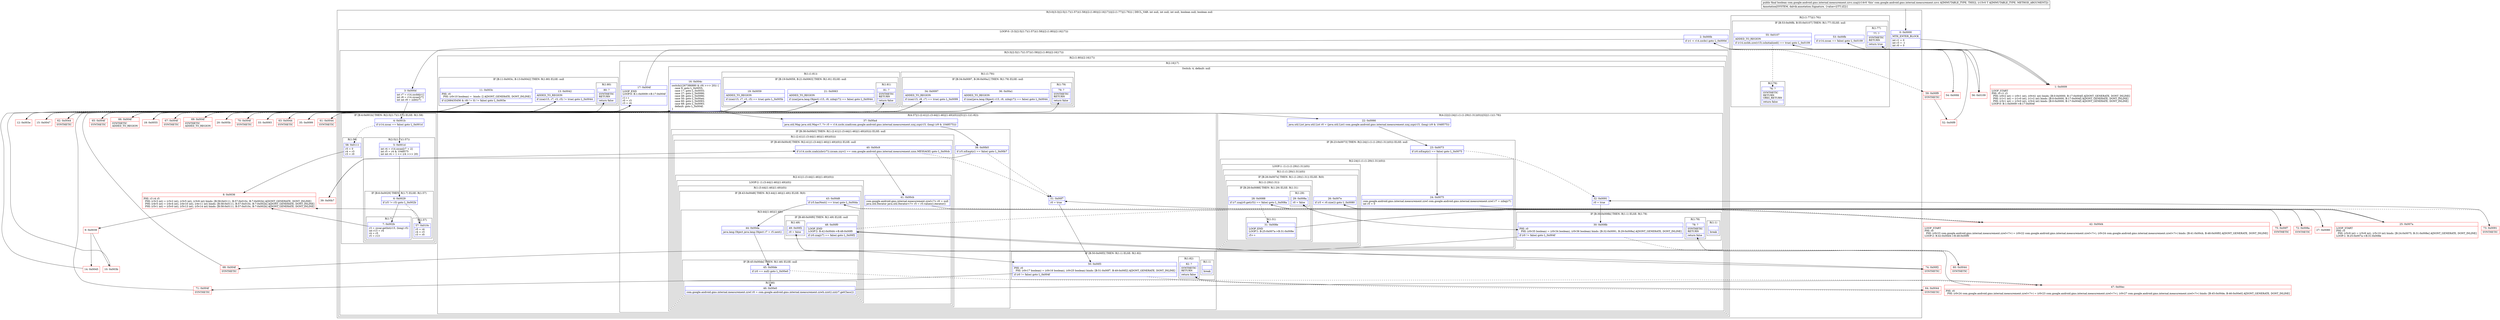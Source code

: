 digraph "CFG forcom.google.android.gms.internal.measurement.zzvz.zzaj(Ljava\/lang\/Object;)Z" {
subgraph cluster_Region_2108606222 {
label = "R(3:0|(3:3|(2:5|(1:7)(1:57))(1:58)|(2:(1:80)|(2:16|17)))|(2:(1:77)|(1:76))) | DECL_VAR: int null, int null, int null, boolean null, boolean null\l";
node [shape=record,color=blue];
Node_0 [shape=record,label="{0\:\ 0x0000|MTH_ENTER_BLOCK\l|int r1 = 0\lint r3 = \-1\lint r0 = 0\l}"];
subgraph cluster_LoopRegion_301742745 {
label = "LOOP:0: (3:3|(2:5|(1:7)(1:57))(1:58)|(2:(1:80)|(2:16|17)))";
node [shape=record,color=blue];
Node_2 [shape=record,label="{2\:\ 0x000b|if (r1 \< r14.zzcbc) goto L_0x000d\l}"];
subgraph cluster_Region_1148963896 {
label = "R(3:3|(2:5|(1:7)(1:57))(1:58)|(2:(1:80)|(2:16|17)))";
node [shape=record,color=blue];
Node_3 [shape=record,label="{3\:\ 0x000d|int r7 = r14.zzcbb[r1]\lint r8 = r14.zzcas[r7]\lint int r9 = zzbt(r7)\l}"];
subgraph cluster_IfRegion_1635028209 {
label = "IF [B:4:0x001b] THEN: R(2:5|(1:7)(1:57)) ELSE: R(1:58)";
node [shape=record,color=blue];
Node_4 [shape=record,label="{4\:\ 0x001b|if (r14.zzcaz == false) goto L_0x001d\l}"];
subgraph cluster_Region_1642880432 {
label = "R(2:5|(1:7)(1:57))";
node [shape=record,color=blue];
Node_5 [shape=record,label="{5\:\ 0x001d|int r4 = r14.zzcas[r7 + 2]\lint r5 = r4 & 1048575\lint int r4 = 1 \<\< (r4 \>\>\> 20)\l}"];
subgraph cluster_IfRegion_1340531982 {
label = "IF [B:6:0x0029] THEN: R(1:7) ELSE: R(1:57)";
node [shape=record,color=blue];
Node_6 [shape=record,label="{6\:\ 0x0029|if (r5 != r3) goto L_0x002b\l}"];
subgraph cluster_Region_1053265483 {
label = "R(1:7)";
node [shape=record,color=blue];
Node_7 [shape=record,label="{7\:\ 0x002b|r3 = zzcar.getInt(r15, (long) r5)\lint r13 = r4\lr4 = r5\lr5 = r13\l}"];
}
subgraph cluster_Region_187998180 {
label = "R(1:57)";
node [shape=record,color=blue];
Node_57 [shape=record,label="{57\:\ 0x010c|r5 = r4\lr4 = r3\lr3 = r0\l}"];
}
}
}
subgraph cluster_Region_2070693097 {
label = "R(1:58)";
node [shape=record,color=blue];
Node_58 [shape=record,label="{58\:\ 0x0111|r5 = 0\lr4 = r3\lr3 = r0\l}"];
}
}
subgraph cluster_Region_607939263 {
label = "R(2:(1:80)|(2:16|17))";
node [shape=record,color=blue];
subgraph cluster_IfRegion_425335318 {
label = "IF [B:11:0x003c, B:13:0x0042] THEN: R(1:80) ELSE: null";
node [shape=record,color=blue];
Node_11 [shape=record,label="{11\:\ 0x003c|PHI: r0 \l  PHI: (r0v10 boolean) =  binds: [] A[DONT_GENERATE, DONT_INLINE]\l|if (((268435456 & r9) != 0) != false) goto L_0x003e\l}"];
Node_13 [shape=record,label="{13\:\ 0x0042|ADDED_TO_REGION\l|if (zza(r15, r7, r3, r5) != true) goto L_0x0044\l}"];
subgraph cluster_Region_1412557255 {
label = "R(1:80)";
node [shape=record,color=blue];
Node_80 [shape=record,label="{80\:\ ?|SYNTHETIC\lRETURN\l|return false\l}"];
}
}
subgraph cluster_Region_259620339 {
label = "R(2:16|17)";
node [shape=record,color=blue];
subgraph cluster_SwitchRegion_540890219 {
label = "Switch: 4, default: null";
node [shape=record,color=blue];
Node_16 [shape=record,label="{16\:\ 0x004c|switch(((267386880 & r9) \>\>\> 20)) \{\l    case 9: goto L_0x0055;\l    case 17: goto L_0x0055;\l    case 27: goto L_0x0066;\l    case 49: goto L_0x0066;\l    case 50: goto L_0x00a4;\l    case 60: goto L_0x0093;\l    case 68: goto L_0x0093;\l    default: goto L_0x004f;\l\}\l}"];
subgraph cluster_Region_2047772852 {
label = "R(1:(1:81))";
node [shape=record,color=blue];
subgraph cluster_IfRegion_910064998 {
label = "IF [B:19:0x0059, B:21:0x0063] THEN: R(1:81) ELSE: null";
node [shape=record,color=blue];
Node_19 [shape=record,label="{19\:\ 0x0059|ADDED_TO_REGION\l|if (zza(r15, r7, r3, r5) == true) goto L_0x005b\l}"];
Node_21 [shape=record,label="{21\:\ 0x0063|ADDED_TO_REGION\l|if (zza((java.lang.Object) r15, r9, zzbq(r7)) == false) goto L_0x0044\l}"];
subgraph cluster_Region_1071153152 {
label = "R(1:81)";
node [shape=record,color=blue];
Node_81 [shape=record,label="{81\:\ ?|SYNTHETIC\lRETURN\l|return false\l}"];
}
}
}
subgraph cluster_Region_1862124084 {
label = "R(4:22|(2:24|(1:(1:(1:29)(1:31))(0)))|32|(1:1)(1:78))";
node [shape=record,color=blue];
Node_22 [shape=record,label="{22\:\ 0x0066|java.util.List java.util.List r0 = (java.util.List) com.google.android.gms.internal.measurement.zzxj.zzp(r15, (long) (r9 & 1048575))\l}"];
subgraph cluster_IfRegion_1615980957 {
label = "IF [B:23:0x0073] THEN: R(2:24|(1:(1:(1:29)(1:31))(0))) ELSE: null";
node [shape=record,color=blue];
Node_23 [shape=record,label="{23\:\ 0x0073|if (r0.isEmpty() == false) goto L_0x0075\l}"];
subgraph cluster_Region_795622468 {
label = "R(2:24|(1:(1:(1:29)(1:31))(0)))";
node [shape=record,color=blue];
Node_24 [shape=record,label="{24\:\ 0x0075|com.google.android.gms.internal.measurement.zzwl com.google.android.gms.internal.measurement.zzwl r7 = zzbq(r7)\lint r5 = 0\l}"];
subgraph cluster_LoopRegion_2029419734 {
label = "LOOP:1: (1:(1:(1:29)(1:31))(0))";
node [shape=record,color=blue];
subgraph cluster_Region_601021918 {
label = "R(1:(1:(1:29)(1:31))(0))";
node [shape=record,color=blue];
subgraph cluster_IfRegion_1437761280 {
label = "IF [B:26:0x007e] THEN: R(1:(1:29)(1:31)) ELSE: R(0)";
node [shape=record,color=blue];
Node_26 [shape=record,label="{26\:\ 0x007e|if (r5 \< r0.size()) goto L_0x0080\l}"];
subgraph cluster_Region_756529720 {
label = "R(1:(1:29)(1:31))";
node [shape=record,color=blue];
subgraph cluster_IfRegion_1972925521 {
label = "IF [B:28:0x0088] THEN: R(1:29) ELSE: R(1:31)";
node [shape=record,color=blue];
Node_28 [shape=record,label="{28\:\ 0x0088|if (r7.zzaj(r0.get(r5)) == false) goto L_0x008a\l}"];
subgraph cluster_Region_1369210098 {
label = "R(1:29)";
node [shape=record,color=blue];
Node_29 [shape=record,label="{29\:\ 0x008a|r0 = false\l}"];
}
subgraph cluster_Region_1055812189 {
label = "R(1:31)";
node [shape=record,color=blue];
Node_31 [shape=record,label="{31\:\ 0x008e|LOOP_END\lLOOP:1: B:25:0x007a\-\>B:31:0x008e\l|r5++\l}"];
}
}
}
subgraph cluster_Region_1446311706 {
label = "R(0)";
node [shape=record,color=blue];
}
}
}
}
}
}
Node_32 [shape=record,label="{32\:\ 0x0091|r0 = true\l}"];
subgraph cluster_IfRegion_502211014 {
label = "IF [B:30:0x008b] THEN: R(1:1) ELSE: R(1:78)";
node [shape=record,color=blue];
Node_30 [shape=record,label="{30\:\ 0x008b|PHI: r0 \l  PHI: (r0v35 boolean) = (r0v34 boolean), (r0v36 boolean) binds: [B:32:0x0091, B:29:0x008a] A[DONT_GENERATE, DONT_INLINE]\l|if (r0 != false) goto L_0x004f\l}"];
subgraph cluster_Region_677782408 {
label = "R(1:1)";
node [shape=record,color=blue];
Node_InsnContainer_951098054 [shape=record,label="{|break\l}"];
}
subgraph cluster_Region_1238185709 {
label = "R(1:78)";
node [shape=record,color=blue];
Node_78 [shape=record,label="{78\:\ ?|SYNTHETIC\lRETURN\l|return false\l}"];
}
}
}
subgraph cluster_Region_904317674 {
label = "R(4:37|(1:(2:41|(1:(3:44|(1:46)|(1:49))(0))))|51|(1:1)(1:82))";
node [shape=record,color=blue];
Node_37 [shape=record,label="{37\:\ 0x00a4|java.util.Map java.util.Map\<?, ?\> r5 = r14.zzcbi.zzad(com.google.android.gms.internal.measurement.zzxj.zzp(r15, (long) (r9 & 1048575)))\l}"];
subgraph cluster_IfRegion_1955798004 {
label = "IF [B:38:0x00b5] THEN: R(1:(2:41|(1:(3:44|(1:46)|(1:49))(0)))) ELSE: null";
node [shape=record,color=blue];
Node_38 [shape=record,label="{38\:\ 0x00b5|if (r5.isEmpty() == false) goto L_0x00b7\l}"];
subgraph cluster_Region_768139011 {
label = "R(1:(2:41|(1:(3:44|(1:46)|(1:49))(0))))";
node [shape=record,color=blue];
subgraph cluster_IfRegion_753853892 {
label = "IF [B:40:0x00c9] THEN: R(2:41|(1:(3:44|(1:46)|(1:49))(0))) ELSE: null";
node [shape=record,color=blue];
Node_40 [shape=record,label="{40\:\ 0x00c9|if (r14.zzcbi.zzah(zzbr(r7)).zzcam.zzyv() == com.google.android.gms.internal.measurement.zzxx.MESSAGE) goto L_0x00cb\l}"];
subgraph cluster_Region_1962904368 {
label = "R(2:41|(1:(3:44|(1:46)|(1:49))(0)))";
node [shape=record,color=blue];
Node_41 [shape=record,label="{41\:\ 0x00cb|com.google.android.gms.internal.measurement.zzwl\<?\> r0 = null\ljava.util.Iterator java.util.Iterator\<?\> r5 = r5.values().iterator()\l}"];
subgraph cluster_LoopRegion_883671889 {
label = "LOOP:2: (1:(3:44|(1:46)|(1:49))(0))";
node [shape=record,color=blue];
subgraph cluster_Region_141625768 {
label = "R(1:(3:44|(1:46)|(1:49))(0))";
node [shape=record,color=blue];
subgraph cluster_IfRegion_190147564 {
label = "IF [B:43:0x00d8] THEN: R(3:44|(1:46)|(1:49)) ELSE: R(0)";
node [shape=record,color=blue];
Node_43 [shape=record,label="{43\:\ 0x00d8|if (r5.hasNext() == true) goto L_0x00da\l}"];
subgraph cluster_Region_680629814 {
label = "R(3:44|(1:46)|(1:49))";
node [shape=record,color=blue];
Node_44 [shape=record,label="{44\:\ 0x00da|java.lang.Object java.lang.Object r7 = r5.next()\l}"];
subgraph cluster_IfRegion_425343579 {
label = "IF [B:45:0x00de] THEN: R(1:46) ELSE: null";
node [shape=record,color=blue];
Node_45 [shape=record,label="{45\:\ 0x00de|if (r0 == null) goto L_0x00e0\l}"];
subgraph cluster_Region_1970983867 {
label = "R(1:46)";
node [shape=record,color=blue];
Node_46 [shape=record,label="{46\:\ 0x00e0|com.google.android.gms.internal.measurement.zzwl r0 = com.google.android.gms.internal.measurement.zzwh.zzxt().zzi(r7.getClass())\l}"];
}
}
subgraph cluster_IfRegion_292848715 {
label = "IF [B:48:0x00f0] THEN: R(1:49) ELSE: null";
node [shape=record,color=blue];
Node_48 [shape=record,label="{48\:\ 0x00f0|LOOP_END\lLOOP:2: B:42:0x00d4\-\>B:48:0x00f0\l|if (r0.zzaj(r7) == false) goto L_0x00f2\l}"];
subgraph cluster_Region_2009968351 {
label = "R(1:49)";
node [shape=record,color=blue];
Node_49 [shape=record,label="{49\:\ 0x00f2|r0 = false\l}"];
}
}
}
subgraph cluster_Region_682310677 {
label = "R(0)";
node [shape=record,color=blue];
}
}
}
}
}
}
}
}
Node_51 [shape=record,label="{51\:\ 0x00f7|r0 = true\l}"];
subgraph cluster_IfRegion_1139855044 {
label = "IF [B:50:0x00f3] THEN: R(1:1) ELSE: R(1:82)";
node [shape=record,color=blue];
Node_50 [shape=record,label="{50\:\ 0x00f3|PHI: r0 \l  PHI: (r0v17 boolean) = (r0v16 boolean), (r0v25 boolean) binds: [B:51:0x00f7, B:49:0x00f2] A[DONT_GENERATE, DONT_INLINE]\l|if (r0 != false) goto L_0x004f\l}"];
subgraph cluster_Region_690699424 {
label = "R(1:1)";
node [shape=record,color=blue];
Node_InsnContainer_689392740 [shape=record,label="{|break\l}"];
}
subgraph cluster_Region_1479382727 {
label = "R(1:82)";
node [shape=record,color=blue];
Node_82 [shape=record,label="{82\:\ ?|SYNTHETIC\lRETURN\l|return false\l}"];
}
}
}
subgraph cluster_Region_493811176 {
label = "R(1:(1:79))";
node [shape=record,color=blue];
subgraph cluster_IfRegion_1697501413 {
label = "IF [B:34:0x0097, B:36:0x00a1] THEN: R(1:79) ELSE: null";
node [shape=record,color=blue];
Node_34 [shape=record,label="{34\:\ 0x0097|ADDED_TO_REGION\l|if (zza(r15, r8, r7) == true) goto L_0x0099\l}"];
Node_36 [shape=record,label="{36\:\ 0x00a1|ADDED_TO_REGION\l|if (zza((java.lang.Object) r15, r9, zzbq(r7)) == false) goto L_0x0044\l}"];
subgraph cluster_Region_1842353369 {
label = "R(1:79)";
node [shape=record,color=blue];
Node_79 [shape=record,label="{79\:\ ?|SYNTHETIC\lRETURN\l|return false\l}"];
}
}
}
}
Node_17 [shape=record,label="{17\:\ 0x004f|LOOP_END\lLOOP:0: B:1:0x0009\-\>B:17:0x004f\l|r1++\lr0 = r3\lr3 = r4\l}"];
}
}
}
}
subgraph cluster_Region_2117538155 {
label = "R(2:(1:77)|(1:76))";
node [shape=record,color=blue];
subgraph cluster_IfRegion_1251486660 {
label = "IF [B:53:0x00fb, B:55:0x0107] THEN: R(1:77) ELSE: null";
node [shape=record,color=blue];
Node_53 [shape=record,label="{53\:\ 0x00fb|if (r14.zzcax == false) goto L_0x0109\l}"];
Node_55 [shape=record,label="{55\:\ 0x0107|ADDED_TO_REGION\l|if (r14.zzcbh.zzw(r15).isInitialized() == true) goto L_0x0109\l}"];
subgraph cluster_Region_548624074 {
label = "R(1:77)";
node [shape=record,color=blue];
Node_77 [shape=record,label="{77\:\ ?|SYNTHETIC\lRETURN\l|return true\l}"];
}
}
subgraph cluster_Region_1302915289 {
label = "R(1:76)";
node [shape=record,color=blue];
Node_76 [shape=record,label="{76\:\ ?|SYNTHETIC\lRETURN\lORIG_RETURN\l|return false\l}"];
}
}
}
Node_1 [shape=record,color=red,label="{1\:\ 0x0009|LOOP_START\lPHI: r0 r1 r3 \l  PHI: (r0v2 int) = (r0v1 int), (r0v41 int) binds: [B:0:0x0000, B:17:0x004f] A[DONT_GENERATE, DONT_INLINE]\l  PHI: (r1v1 int) = (r1v0 int), (r1v2 int) binds: [B:0:0x0000, B:17:0x004f] A[DONT_GENERATE, DONT_INLINE]\l  PHI: (r3v1 int) = (r3v0 int), (r3v4 int) binds: [B:0:0x0000, B:17:0x004f] A[DONT_GENERATE, DONT_INLINE]\lLOOP:0: B:1:0x0009\-\>B:17:0x004f\l}"];
Node_8 [shape=record,color=red,label="{8\:\ 0x0036|PHI: r3 r4 r5 \l  PHI: (r3v3 int) = (r3v2 int), (r3v5 int), (r3v6 int) binds: [B:58:0x0111, B:57:0x010c, B:7:0x002b] A[DONT_GENERATE, DONT_INLINE]\l  PHI: (r4v5 int) = (r4v4 int), (r4v10 int), (r4v11 int) binds: [B:58:0x0111, B:57:0x010c, B:7:0x002b] A[DONT_GENERATE, DONT_INLINE]\l  PHI: (r5v1 int) = (r5v0 int), (r5v13 int), (r5v14 int) binds: [B:58:0x0111, B:57:0x010c, B:7:0x002b] A[DONT_GENERATE, DONT_INLINE]\l}"];
Node_9 [shape=record,color=red,label="{9\:\ 0x0039}"];
Node_10 [shape=record,color=red,label="{10\:\ 0x003b}"];
Node_12 [shape=record,color=red,label="{12\:\ 0x003e}"];
Node_14 [shape=record,color=red,label="{14\:\ 0x0045}"];
Node_15 [shape=record,color=red,label="{15\:\ 0x0047}"];
Node_18 [shape=record,color=red,label="{18\:\ 0x0055}"];
Node_20 [shape=record,color=red,label="{20\:\ 0x005b}"];
Node_25 [shape=record,color=red,label="{25\:\ 0x007a|LOOP_START\lPHI: r5 \l  PHI: (r5v9 int) = (r5v8 int), (r5v10 int) binds: [B:24:0x0075, B:31:0x008e] A[DONT_GENERATE, DONT_INLINE]\lLOOP:1: B:25:0x007a\-\>B:31:0x008e\l}"];
Node_27 [shape=record,color=red,label="{27\:\ 0x0080}"];
Node_33 [shape=record,color=red,label="{33\:\ 0x0093}"];
Node_35 [shape=record,color=red,label="{35\:\ 0x0099}"];
Node_39 [shape=record,color=red,label="{39\:\ 0x00b7}"];
Node_42 [shape=record,color=red,label="{42\:\ 0x00d4|LOOP_START\lPHI: r0 \l  PHI: (r0v23 com.google.android.gms.internal.measurement.zzwl\<?\>) = (r0v22 com.google.android.gms.internal.measurement.zzwl\<?\>), (r0v24 com.google.android.gms.internal.measurement.zzwl\<?\>) binds: [B:41:0x00cb, B:48:0x00f0] A[DONT_GENERATE, DONT_INLINE]\lLOOP:2: B:42:0x00d4\-\>B:48:0x00f0\l}"];
Node_47 [shape=record,color=red,label="{47\:\ 0x00ec|PHI: r0 \l  PHI: (r0v24 com.google.android.gms.internal.measurement.zzwl\<?\>) = (r0v23 com.google.android.gms.internal.measurement.zzwl\<?\>), (r0v27 com.google.android.gms.internal.measurement.zzwl\<?\>) binds: [B:45:0x00de, B:46:0x00e0] A[DONT_GENERATE, DONT_INLINE]\l}"];
Node_52 [shape=record,color=red,label="{52\:\ 0x00f9}"];
Node_54 [shape=record,color=red,label="{54\:\ 0x00fd}"];
Node_56 [shape=record,color=red,label="{56\:\ 0x0109}"];
Node_59 [shape=record,color=red,label="{59\:\ 0x00f9|SYNTHETIC\l}"];
Node_60 [shape=record,color=red,label="{60\:\ 0x0044|SYNTHETIC\l}"];
Node_61 [shape=record,color=red,label="{61\:\ 0x0044|SYNTHETIC\l}"];
Node_62 [shape=record,color=red,label="{62\:\ 0x0044|SYNTHETIC\l}"];
Node_63 [shape=record,color=red,label="{63\:\ 0x0044|SYNTHETIC\l}"];
Node_64 [shape=record,color=red,label="{64\:\ 0x0044|SYNTHETIC\l}"];
Node_65 [shape=record,color=red,label="{65\:\ 0x004f|SYNTHETIC\l}"];
Node_66 [shape=record,color=red,label="{66\:\ 0x004f|SYNTHETIC\lADDED_TO_REGION\l}"];
Node_67 [shape=record,color=red,label="{67\:\ 0x004f|SYNTHETIC\l}"];
Node_68 [shape=record,color=red,label="{68\:\ 0x004f|SYNTHETIC\l}"];
Node_69 [shape=record,color=red,label="{69\:\ 0x004f|SYNTHETIC\lADDED_TO_REGION\l}"];
Node_70 [shape=record,color=red,label="{70\:\ 0x004f|SYNTHETIC\l}"];
Node_71 [shape=record,color=red,label="{71\:\ 0x004f|SYNTHETIC\l}"];
Node_72 [shape=record,color=red,label="{72\:\ 0x008a|SYNTHETIC\l}"];
Node_73 [shape=record,color=red,label="{73\:\ 0x0091|SYNTHETIC\l}"];
Node_74 [shape=record,color=red,label="{74\:\ 0x00f2|SYNTHETIC\l}"];
Node_75 [shape=record,color=red,label="{75\:\ 0x00f7|SYNTHETIC\l}"];
MethodNode[shape=record,label="{public final boolean com.google.android.gms.internal.measurement.zzvz.zzaj((r14v0 'this' com.google.android.gms.internal.measurement.zzvz A[IMMUTABLE_TYPE, THIS]), (r15v0 T A[IMMUTABLE_TYPE, METHOD_ARGUMENT]))  | Annotation[SYSTEM, dalvik.annotation.Signature, \{value=[(TT;)Z]\}]\l}"];
MethodNode -> Node_0;
Node_0 -> Node_1;
Node_2 -> Node_3;
Node_2 -> Node_59[style=dashed];
Node_3 -> Node_4;
Node_4 -> Node_5;
Node_4 -> Node_58[style=dashed];
Node_5 -> Node_6;
Node_6 -> Node_7;
Node_6 -> Node_57[style=dashed];
Node_7 -> Node_8;
Node_57 -> Node_8;
Node_58 -> Node_8;
Node_11 -> Node_12;
Node_11 -> Node_15[style=dashed];
Node_13 -> Node_15[style=dashed];
Node_13 -> Node_62;
Node_16 -> Node_18;
Node_16 -> Node_22;
Node_16 -> Node_33;
Node_16 -> Node_37;
Node_16 -> Node_65;
Node_19 -> Node_20;
Node_19 -> Node_66[style=dashed];
Node_21 -> Node_63;
Node_21 -> Node_67[style=dashed];
Node_22 -> Node_23;
Node_23 -> Node_24;
Node_23 -> Node_32[style=dashed];
Node_24 -> Node_25;
Node_26 -> Node_27;
Node_26 -> Node_73[style=dashed];
Node_28 -> Node_31[style=dashed];
Node_28 -> Node_72;
Node_29 -> Node_30;
Node_31 -> Node_25;
Node_32 -> Node_30;
Node_30 -> Node_60[style=dashed];
Node_30 -> Node_68;
Node_37 -> Node_38;
Node_38 -> Node_39;
Node_38 -> Node_51[style=dashed];
Node_40 -> Node_41;
Node_40 -> Node_51[style=dashed];
Node_41 -> Node_42;
Node_43 -> Node_44;
Node_43 -> Node_75[style=dashed];
Node_44 -> Node_45;
Node_45 -> Node_46;
Node_45 -> Node_47[style=dashed];
Node_46 -> Node_47;
Node_48 -> Node_42[style=dashed];
Node_48 -> Node_74;
Node_49 -> Node_50;
Node_51 -> Node_50;
Node_50 -> Node_64[style=dashed];
Node_50 -> Node_71;
Node_34 -> Node_35;
Node_34 -> Node_69[style=dashed];
Node_36 -> Node_61;
Node_36 -> Node_70[style=dashed];
Node_17 -> Node_1;
Node_53 -> Node_54[style=dashed];
Node_53 -> Node_56;
Node_55 -> Node_56;
Node_55 -> Node_76[style=dashed];
Node_1 -> Node_2;
Node_8 -> Node_9;
Node_9 -> Node_10;
Node_9 -> Node_14;
Node_10 -> Node_11;
Node_12 -> Node_13;
Node_14 -> Node_11;
Node_15 -> Node_16;
Node_18 -> Node_19;
Node_20 -> Node_21;
Node_25 -> Node_26;
Node_27 -> Node_28;
Node_33 -> Node_34;
Node_35 -> Node_36;
Node_39 -> Node_40;
Node_42 -> Node_43;
Node_47 -> Node_48;
Node_52 -> Node_53;
Node_54 -> Node_55;
Node_56 -> Node_77;
Node_59 -> Node_52;
Node_60 -> Node_78;
Node_61 -> Node_79;
Node_62 -> Node_80;
Node_63 -> Node_81;
Node_64 -> Node_82;
Node_65 -> Node_17;
Node_66 -> Node_17;
Node_67 -> Node_17;
Node_68 -> Node_17;
Node_69 -> Node_17;
Node_70 -> Node_17;
Node_71 -> Node_17;
Node_72 -> Node_29;
Node_73 -> Node_32;
Node_74 -> Node_49;
Node_75 -> Node_51;
}

